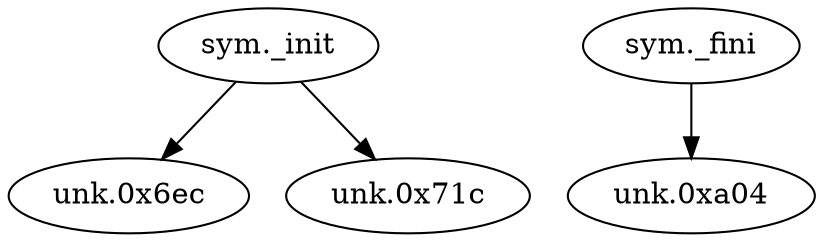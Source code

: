 digraph code {
  "0x000006c8" [label="sym._init"];
  "0x000006c8" -> "0x000006ec";
  "0x000006ec" [label="unk.0x6ec"];
  "0x000006c8" -> "0x0000071c";
  "0x0000071c" [label="unk.0x71c"];
  "0x000009e0" [label="sym._fini"];
  "0x000009e0" -> "0x00000a04";
  "0x00000a04" [label="unk.0xa04"];
}